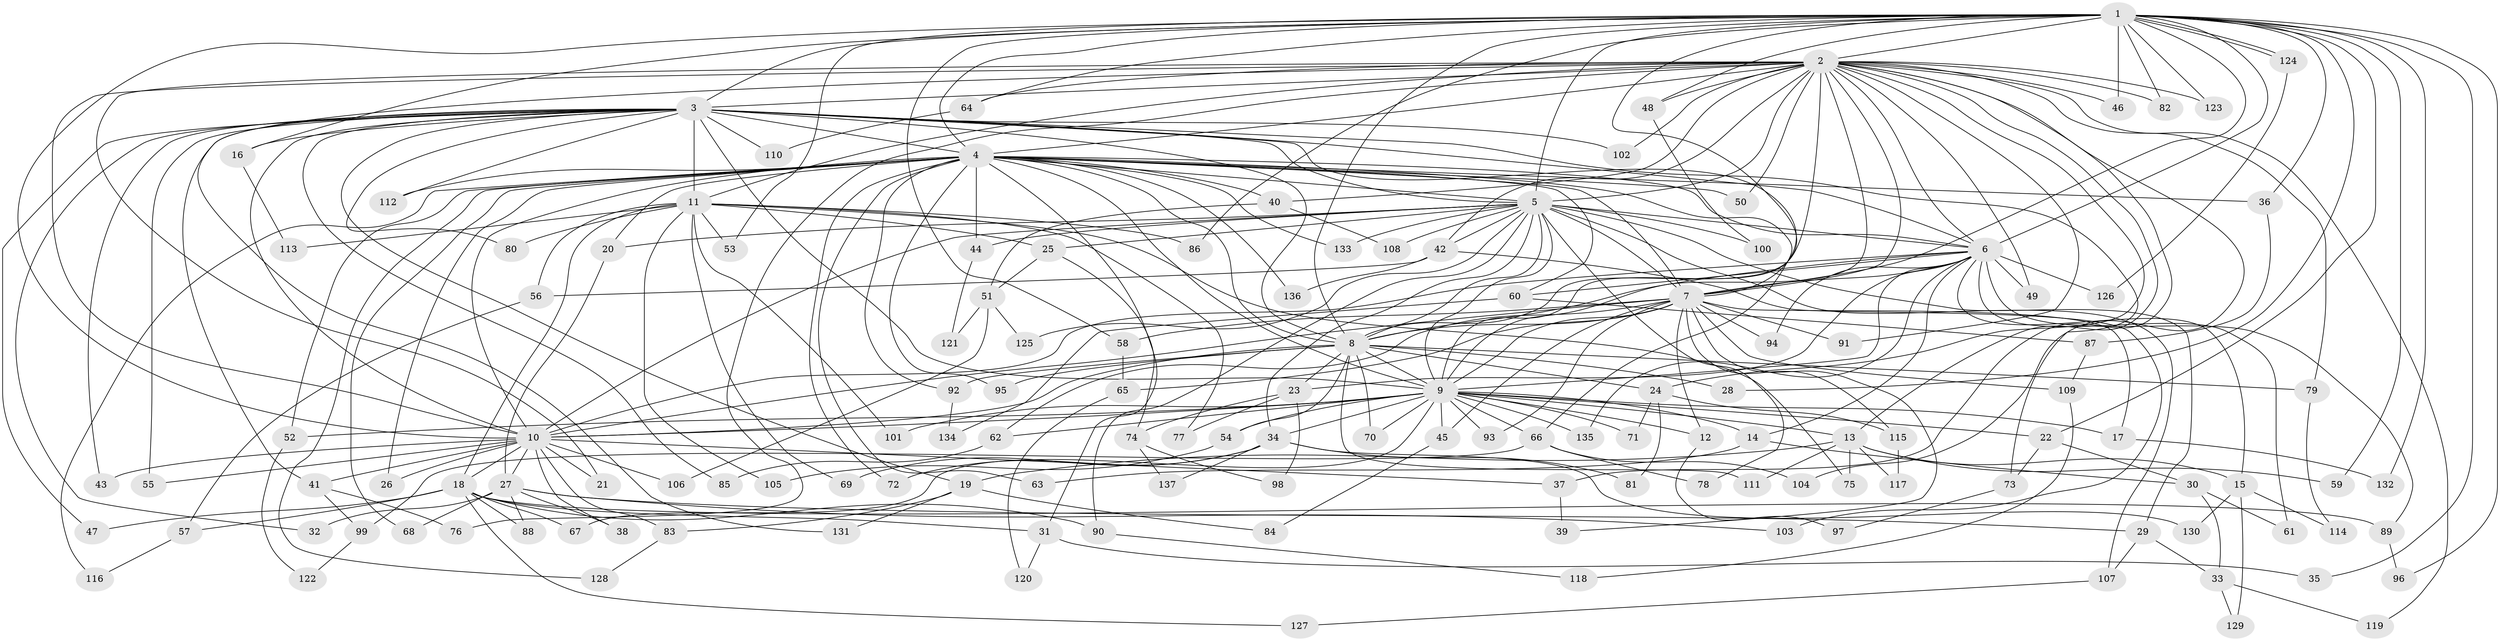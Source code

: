 // Generated by graph-tools (version 1.1) at 2025/14/03/09/25 04:14:08]
// undirected, 137 vertices, 299 edges
graph export_dot {
graph [start="1"]
  node [color=gray90,style=filled];
  1;
  2;
  3;
  4;
  5;
  6;
  7;
  8;
  9;
  10;
  11;
  12;
  13;
  14;
  15;
  16;
  17;
  18;
  19;
  20;
  21;
  22;
  23;
  24;
  25;
  26;
  27;
  28;
  29;
  30;
  31;
  32;
  33;
  34;
  35;
  36;
  37;
  38;
  39;
  40;
  41;
  42;
  43;
  44;
  45;
  46;
  47;
  48;
  49;
  50;
  51;
  52;
  53;
  54;
  55;
  56;
  57;
  58;
  59;
  60;
  61;
  62;
  63;
  64;
  65;
  66;
  67;
  68;
  69;
  70;
  71;
  72;
  73;
  74;
  75;
  76;
  77;
  78;
  79;
  80;
  81;
  82;
  83;
  84;
  85;
  86;
  87;
  88;
  89;
  90;
  91;
  92;
  93;
  94;
  95;
  96;
  97;
  98;
  99;
  100;
  101;
  102;
  103;
  104;
  105;
  106;
  107;
  108;
  109;
  110;
  111;
  112;
  113;
  114;
  115;
  116;
  117;
  118;
  119;
  120;
  121;
  122;
  123;
  124;
  125;
  126;
  127;
  128;
  129;
  130;
  131;
  132;
  133;
  134;
  135;
  136;
  137;
  1 -- 2;
  1 -- 3;
  1 -- 4;
  1 -- 5;
  1 -- 6;
  1 -- 7;
  1 -- 8;
  1 -- 9;
  1 -- 10;
  1 -- 16;
  1 -- 22;
  1 -- 28;
  1 -- 35;
  1 -- 36;
  1 -- 46;
  1 -- 48;
  1 -- 53;
  1 -- 58;
  1 -- 59;
  1 -- 64;
  1 -- 82;
  1 -- 86;
  1 -- 96;
  1 -- 123;
  1 -- 124;
  1 -- 124;
  1 -- 132;
  2 -- 3;
  2 -- 4;
  2 -- 5;
  2 -- 6;
  2 -- 7;
  2 -- 8;
  2 -- 9;
  2 -- 10;
  2 -- 11;
  2 -- 13;
  2 -- 21;
  2 -- 24;
  2 -- 37;
  2 -- 40;
  2 -- 42;
  2 -- 46;
  2 -- 48;
  2 -- 49;
  2 -- 50;
  2 -- 64;
  2 -- 76;
  2 -- 79;
  2 -- 82;
  2 -- 91;
  2 -- 102;
  2 -- 104;
  2 -- 119;
  2 -- 123;
  2 -- 131;
  3 -- 4;
  3 -- 5;
  3 -- 6;
  3 -- 7;
  3 -- 8;
  3 -- 9;
  3 -- 10;
  3 -- 11;
  3 -- 16;
  3 -- 19;
  3 -- 32;
  3 -- 41;
  3 -- 43;
  3 -- 47;
  3 -- 55;
  3 -- 73;
  3 -- 80;
  3 -- 85;
  3 -- 102;
  3 -- 110;
  3 -- 112;
  4 -- 5;
  4 -- 6;
  4 -- 7;
  4 -- 8;
  4 -- 9;
  4 -- 10;
  4 -- 20;
  4 -- 26;
  4 -- 31;
  4 -- 36;
  4 -- 40;
  4 -- 44;
  4 -- 50;
  4 -- 52;
  4 -- 60;
  4 -- 63;
  4 -- 66;
  4 -- 68;
  4 -- 72;
  4 -- 92;
  4 -- 95;
  4 -- 112;
  4 -- 116;
  4 -- 128;
  4 -- 133;
  4 -- 136;
  5 -- 6;
  5 -- 7;
  5 -- 8;
  5 -- 9;
  5 -- 10;
  5 -- 20;
  5 -- 25;
  5 -- 29;
  5 -- 34;
  5 -- 42;
  5 -- 44;
  5 -- 78;
  5 -- 90;
  5 -- 100;
  5 -- 107;
  5 -- 108;
  5 -- 125;
  5 -- 133;
  6 -- 7;
  6 -- 8;
  6 -- 9;
  6 -- 10;
  6 -- 14;
  6 -- 15;
  6 -- 23;
  6 -- 49;
  6 -- 60;
  6 -- 61;
  6 -- 89;
  6 -- 94;
  6 -- 126;
  6 -- 135;
  7 -- 8;
  7 -- 9;
  7 -- 10;
  7 -- 12;
  7 -- 17;
  7 -- 39;
  7 -- 45;
  7 -- 58;
  7 -- 62;
  7 -- 65;
  7 -- 91;
  7 -- 93;
  7 -- 94;
  7 -- 109;
  7 -- 115;
  8 -- 9;
  8 -- 10;
  8 -- 23;
  8 -- 24;
  8 -- 28;
  8 -- 54;
  8 -- 70;
  8 -- 79;
  8 -- 92;
  8 -- 95;
  8 -- 111;
  9 -- 10;
  9 -- 12;
  9 -- 13;
  9 -- 14;
  9 -- 17;
  9 -- 22;
  9 -- 34;
  9 -- 45;
  9 -- 52;
  9 -- 54;
  9 -- 62;
  9 -- 66;
  9 -- 67;
  9 -- 70;
  9 -- 71;
  9 -- 93;
  9 -- 101;
  9 -- 135;
  10 -- 18;
  10 -- 21;
  10 -- 26;
  10 -- 27;
  10 -- 37;
  10 -- 38;
  10 -- 41;
  10 -- 43;
  10 -- 55;
  10 -- 83;
  10 -- 106;
  11 -- 18;
  11 -- 25;
  11 -- 53;
  11 -- 56;
  11 -- 69;
  11 -- 75;
  11 -- 77;
  11 -- 80;
  11 -- 86;
  11 -- 101;
  11 -- 105;
  11 -- 113;
  12 -- 97;
  13 -- 15;
  13 -- 19;
  13 -- 59;
  13 -- 75;
  13 -- 111;
  13 -- 117;
  14 -- 30;
  14 -- 63;
  15 -- 114;
  15 -- 129;
  15 -- 130;
  16 -- 113;
  17 -- 132;
  18 -- 31;
  18 -- 47;
  18 -- 57;
  18 -- 67;
  18 -- 88;
  18 -- 89;
  18 -- 90;
  18 -- 127;
  19 -- 83;
  19 -- 84;
  19 -- 131;
  20 -- 27;
  22 -- 30;
  22 -- 73;
  23 -- 74;
  23 -- 77;
  23 -- 98;
  24 -- 71;
  24 -- 81;
  24 -- 115;
  25 -- 51;
  25 -- 74;
  27 -- 29;
  27 -- 32;
  27 -- 38;
  27 -- 68;
  27 -- 88;
  27 -- 103;
  29 -- 33;
  29 -- 107;
  30 -- 33;
  30 -- 61;
  31 -- 35;
  31 -- 120;
  33 -- 119;
  33 -- 129;
  34 -- 69;
  34 -- 72;
  34 -- 81;
  34 -- 130;
  34 -- 137;
  36 -- 87;
  37 -- 39;
  40 -- 51;
  40 -- 108;
  41 -- 76;
  41 -- 99;
  42 -- 56;
  42 -- 103;
  42 -- 136;
  44 -- 121;
  45 -- 84;
  48 -- 100;
  51 -- 106;
  51 -- 121;
  51 -- 125;
  52 -- 122;
  54 -- 105;
  56 -- 57;
  57 -- 116;
  58 -- 65;
  60 -- 87;
  60 -- 134;
  62 -- 85;
  64 -- 110;
  65 -- 120;
  66 -- 78;
  66 -- 99;
  66 -- 104;
  73 -- 97;
  74 -- 98;
  74 -- 137;
  79 -- 114;
  83 -- 128;
  87 -- 109;
  89 -- 96;
  90 -- 118;
  92 -- 134;
  99 -- 122;
  107 -- 127;
  109 -- 118;
  115 -- 117;
  124 -- 126;
}
